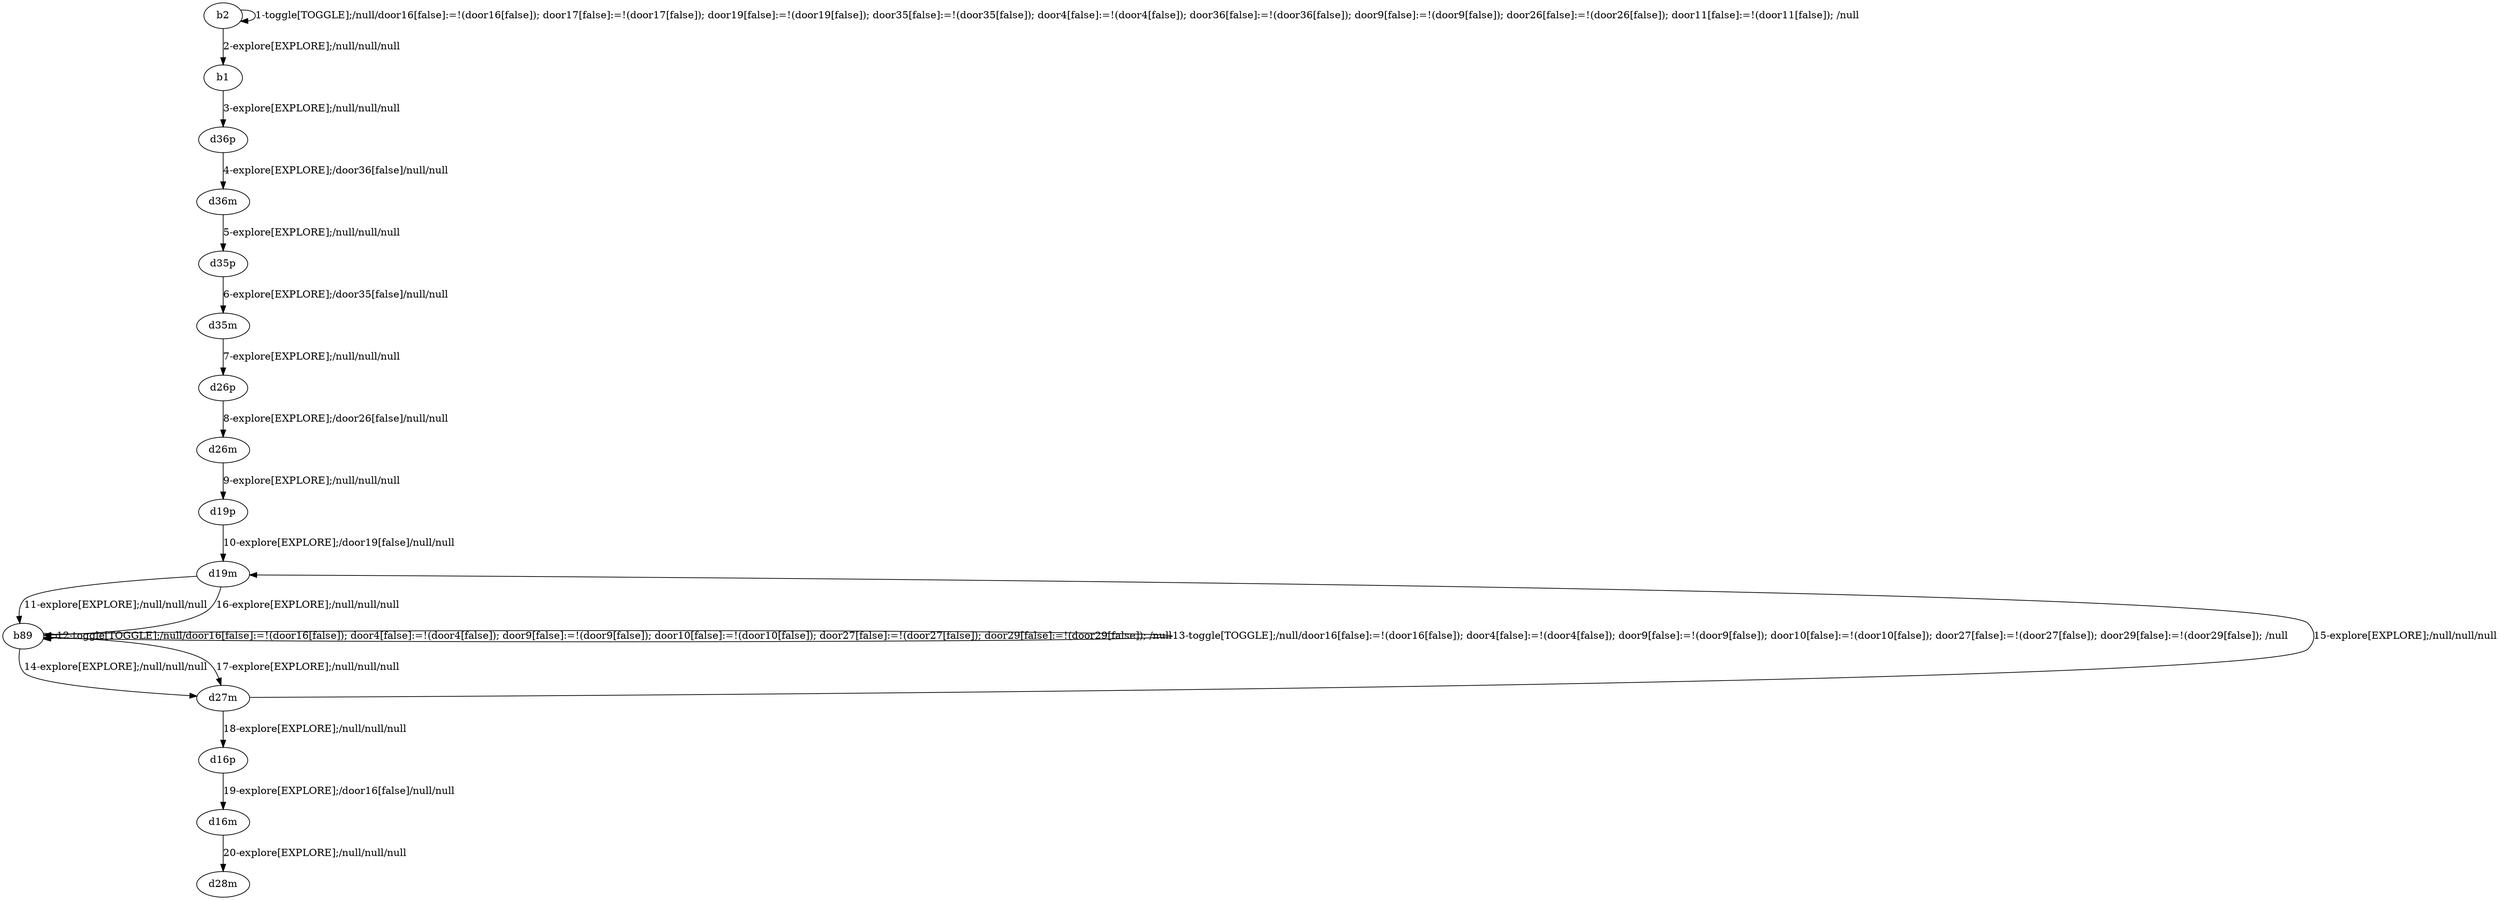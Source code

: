 # Total number of goals covered by this test: 1
# d27m --> d19m

digraph g {
"b2" -> "b2" [label = "1-toggle[TOGGLE];/null/door16[false]:=!(door16[false]); door17[false]:=!(door17[false]); door19[false]:=!(door19[false]); door35[false]:=!(door35[false]); door4[false]:=!(door4[false]); door36[false]:=!(door36[false]); door9[false]:=!(door9[false]); door26[false]:=!(door26[false]); door11[false]:=!(door11[false]); /null"];
"b2" -> "b1" [label = "2-explore[EXPLORE];/null/null/null"];
"b1" -> "d36p" [label = "3-explore[EXPLORE];/null/null/null"];
"d36p" -> "d36m" [label = "4-explore[EXPLORE];/door36[false]/null/null"];
"d36m" -> "d35p" [label = "5-explore[EXPLORE];/null/null/null"];
"d35p" -> "d35m" [label = "6-explore[EXPLORE];/door35[false]/null/null"];
"d35m" -> "d26p" [label = "7-explore[EXPLORE];/null/null/null"];
"d26p" -> "d26m" [label = "8-explore[EXPLORE];/door26[false]/null/null"];
"d26m" -> "d19p" [label = "9-explore[EXPLORE];/null/null/null"];
"d19p" -> "d19m" [label = "10-explore[EXPLORE];/door19[false]/null/null"];
"d19m" -> "b89" [label = "11-explore[EXPLORE];/null/null/null"];
"b89" -> "b89" [label = "12-toggle[TOGGLE];/null/door16[false]:=!(door16[false]); door4[false]:=!(door4[false]); door9[false]:=!(door9[false]); door10[false]:=!(door10[false]); door27[false]:=!(door27[false]); door29[false]:=!(door29[false]); /null"];
"b89" -> "b89" [label = "13-toggle[TOGGLE];/null/door16[false]:=!(door16[false]); door4[false]:=!(door4[false]); door9[false]:=!(door9[false]); door10[false]:=!(door10[false]); door27[false]:=!(door27[false]); door29[false]:=!(door29[false]); /null"];
"b89" -> "d27m" [label = "14-explore[EXPLORE];/null/null/null"];
"d27m" -> "d19m" [label = "15-explore[EXPLORE];/null/null/null"];
"d19m" -> "b89" [label = "16-explore[EXPLORE];/null/null/null"];
"b89" -> "d27m" [label = "17-explore[EXPLORE];/null/null/null"];
"d27m" -> "d16p" [label = "18-explore[EXPLORE];/null/null/null"];
"d16p" -> "d16m" [label = "19-explore[EXPLORE];/door16[false]/null/null"];
"d16m" -> "d28m" [label = "20-explore[EXPLORE];/null/null/null"];
}